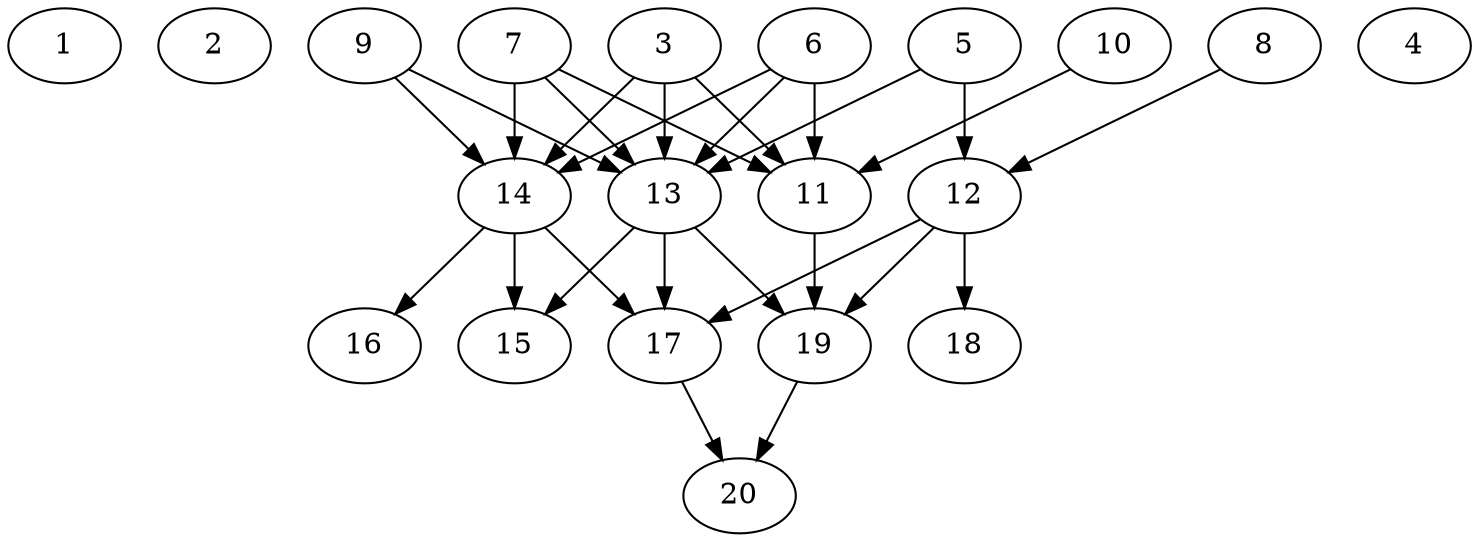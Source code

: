 // DAG automatically generated by daggen at Tue Jul 23 14:25:45 2019
// ./daggen --dot -n 20 --ccr 0.4 --fat 0.7 --regular 0.5 --density 0.6 --mindata 5242880 --maxdata 52428800 
digraph G {
  1 [size="39493120", alpha="0.07", expect_size="15797248"] 
  2 [size="21601280", alpha="0.15", expect_size="8640512"] 
  3 [size="17067520", alpha="0.09", expect_size="6827008"] 
  3 -> 11 [size ="6827008"]
  3 -> 13 [size ="6827008"]
  3 -> 14 [size ="6827008"]
  4 [size="66990080", alpha="0.09", expect_size="26796032"] 
  5 [size="30297600", alpha="0.15", expect_size="12119040"] 
  5 -> 12 [size ="12119040"]
  5 -> 13 [size ="12119040"]
  6 [size="30000640", alpha="0.14", expect_size="12000256"] 
  6 -> 11 [size ="12000256"]
  6 -> 13 [size ="12000256"]
  6 -> 14 [size ="12000256"]
  7 [size="82460160", alpha="0.11", expect_size="32984064"] 
  7 -> 11 [size ="32984064"]
  7 -> 13 [size ="32984064"]
  7 -> 14 [size ="32984064"]
  8 [size="120716800", alpha="0.20", expect_size="48286720"] 
  8 -> 12 [size ="48286720"]
  9 [size="43187200", alpha="0.03", expect_size="17274880"] 
  9 -> 13 [size ="17274880"]
  9 -> 14 [size ="17274880"]
  10 [size="18127360", alpha="0.07", expect_size="7250944"] 
  10 -> 11 [size ="7250944"]
  11 [size="70630400", alpha="0.05", expect_size="28252160"] 
  11 -> 19 [size ="28252160"]
  12 [size="109591040", alpha="0.16", expect_size="43836416"] 
  12 -> 17 [size ="43836416"]
  12 -> 18 [size ="43836416"]
  12 -> 19 [size ="43836416"]
  13 [size="78016000", alpha="0.09", expect_size="31206400"] 
  13 -> 15 [size ="31206400"]
  13 -> 17 [size ="31206400"]
  13 -> 19 [size ="31206400"]
  14 [size="15933440", alpha="0.02", expect_size="6373376"] 
  14 -> 15 [size ="6373376"]
  14 -> 16 [size ="6373376"]
  14 -> 17 [size ="6373376"]
  15 [size="68889600", alpha="0.03", expect_size="27555840"] 
  16 [size="39976960", alpha="0.15", expect_size="15990784"] 
  17 [size="123284480", alpha="0.07", expect_size="49313792"] 
  17 -> 20 [size ="49313792"]
  18 [size="70016000", alpha="0.02", expect_size="28006400"] 
  19 [size="69975040", alpha="0.06", expect_size="27990016"] 
  19 -> 20 [size ="27990016"]
  20 [size="90265600", alpha="0.11", expect_size="36106240"] 
}
